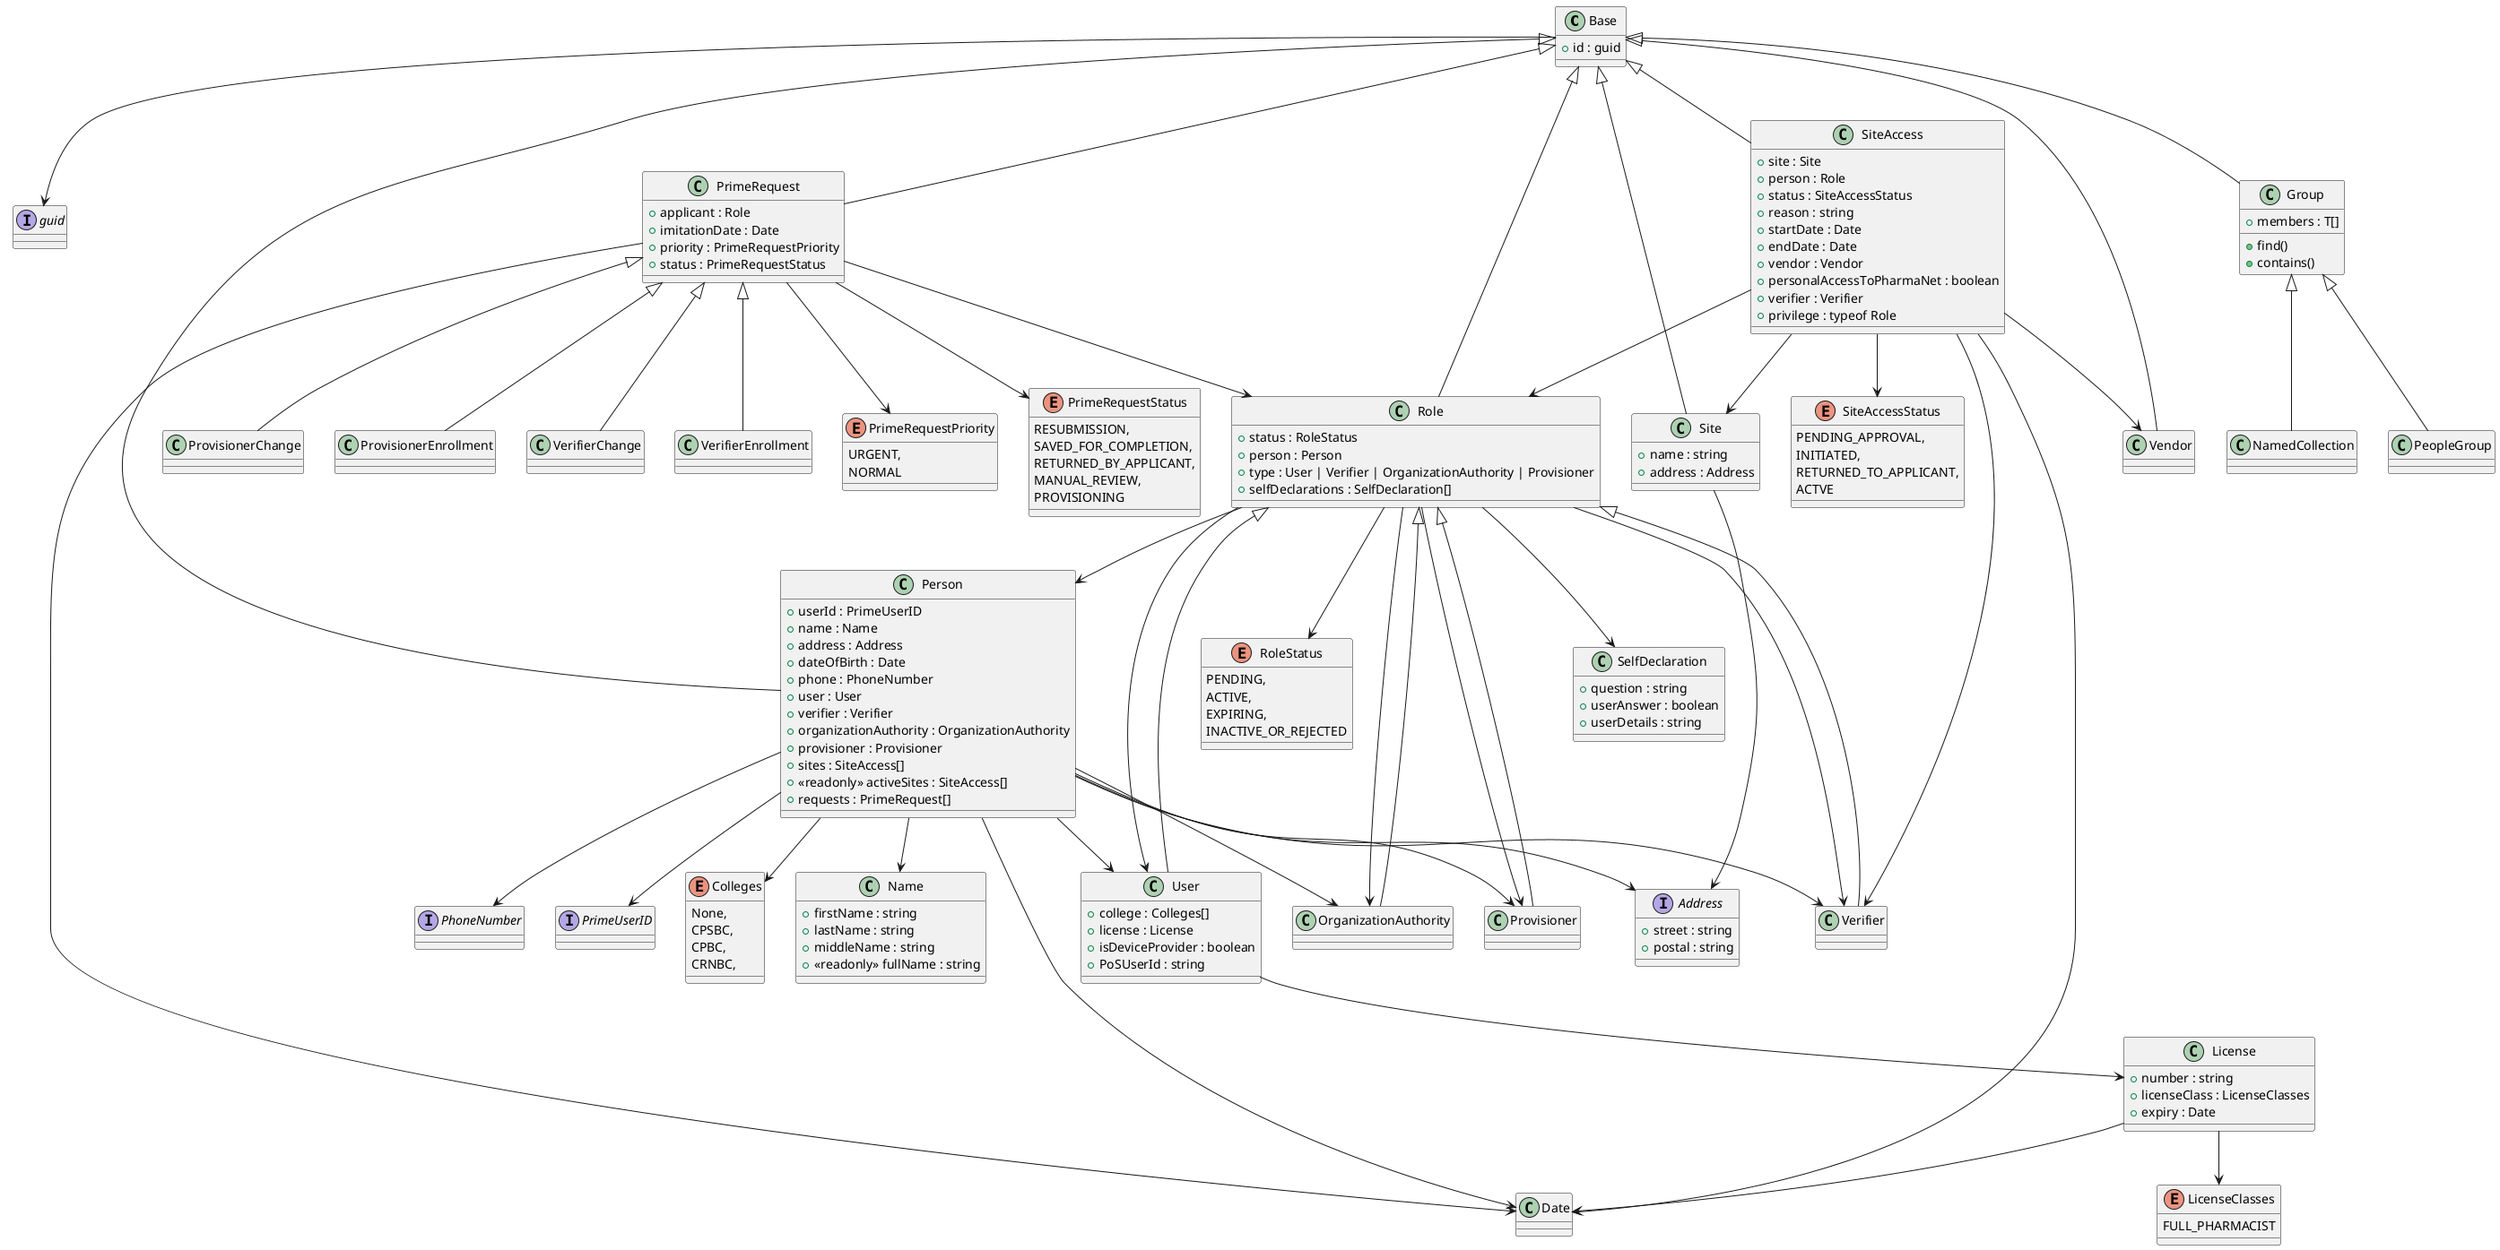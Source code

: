 @startuml
class Base{
  +id : guid
}

interface guid{

}

class Person{
  +userId : PrimeUserID
  +name : Name
  +address : Address
  +dateOfBirth : Date
  +phone : PhoneNumber
  +user : User
  +verifier : Verifier
  +organizationAuthority : OrganizationAuthority
  +provisioner : Provisioner
  +sites : SiteAccess[]
  + <<readonly>> activeSites : SiteAccess[]
  +requests : PrimeRequest[]
}

class Name{
  +firstName : string
  +lastName : string
  +middleName : string
  + <<readonly>> fullName : string
}

interface Address{
  +street : string
  +postal : string
}

interface PhoneNumber{

}

interface PrimeUserID{

}

class Role{
  +status : RoleStatus
  +person : Person
  +type : User | Verifier | OrganizationAuthority | Provisioner
  +selfDeclarations : SelfDeclaration[]
}

class User{
  +college : Colleges[]
  +license : License
  +isDeviceProvider : boolean
  +PoSUserId : string
}

class Verifier{

}

class OrganizationAuthority{

}

class Provisioner{

}

class License{
  +number : string
  +licenseClass : LicenseClasses
  +expiry : Date
}

class PrimeRequest{
  +applicant : Role
  +imitationDate : Date
  +priority : PrimeRequestPriority
  +status : PrimeRequestStatus
}

class ProvisionerChange{

}

class ProvisionerEnrollment{

}

class VerifierChange{

}

class VerifierEnrollment{

}

class Site{
  +name : string
  +address : Address
}

class SiteAccess{
  +site : Site
  +person : Role
  +status : SiteAccessStatus
  +reason : string
  +startDate : Date
  +endDate : Date
  +vendor : Vendor
  +personalAccessToPharmaNet : boolean
  +verifier : Verifier
  +privilege : typeof Role
}

class Vendor{

}

class Group{
  +members : T[]
  +find()
  +contains()
}

class NamedCollection{

}

class PeopleGroup{

}

class SelfDeclaration{
  +question : string
  +userAnswer : boolean
  +userDetails : string
}


enum RoleStatus {
    PENDING,
    ACTIVE,
    EXPIRING,
    INACTIVE_OR_REJECTED
}

enum Colleges {
    None,
    CPSBC,
    CPBC,
    CRNBC,
}

enum LicenseClasses {
    FULL_PHARMACIST
}

enum PrimeRequestPriority {
    URGENT,
    NORMAL
}
enum PrimeRequestStatus {
    RESUBMISSION,
    SAVED_FOR_COMPLETION,
    RETURNED_BY_APPLICANT,
    MANUAL_REVIEW,
    PROVISIONING
}

enum SiteAccessStatus {
    PENDING_APPROVAL,
    INITIATED,
    RETURNED_TO_APPLICANT,
    ACTVE
}
Role --> SelfDeclaration
Person --> Colleges
Base --> guid
Person --> PrimeUserID
Person --> Name
Person --> Address
Person --> Date
Person --> PhoneNumber
Person --> User
Person --> Verifier
Person --> OrganizationAuthority
Person --> Provisioner
Role --> RoleStatus
Role --> Person
Role --> User
Role --> Verifier
Role --> OrganizationAuthority
Role --> Provisioner
User --> License
License --> LicenseClasses
License --> Date
PrimeRequest --> Role
PrimeRequest --> Date
PrimeRequest --> PrimeRequestPriority
PrimeRequest --> PrimeRequestStatus
Site --> Address
SiteAccess --> Site
SiteAccess --> Role
SiteAccess --> SiteAccessStatus
SiteAccess --> Date
SiteAccess --> Vendor
SiteAccess --> Verifier
Base <|-- Person
Base <|-- Role
Role <|-- User
Role <|-- Verifier
Role <|-- OrganizationAuthority
Role <|-- Provisioner
Base <|-- PrimeRequest
PrimeRequest <|-- ProvisionerChange
PrimeRequest <|-- ProvisionerEnrollment
PrimeRequest <|-- VerifierChange
PrimeRequest <|-- VerifierEnrollment
Base <|-- Site
Base <|-- SiteAccess
Base <|-- Vendor
Base <|-- Group
Group <|-- NamedCollection
Group <|-- PeopleGroup
@enduml

